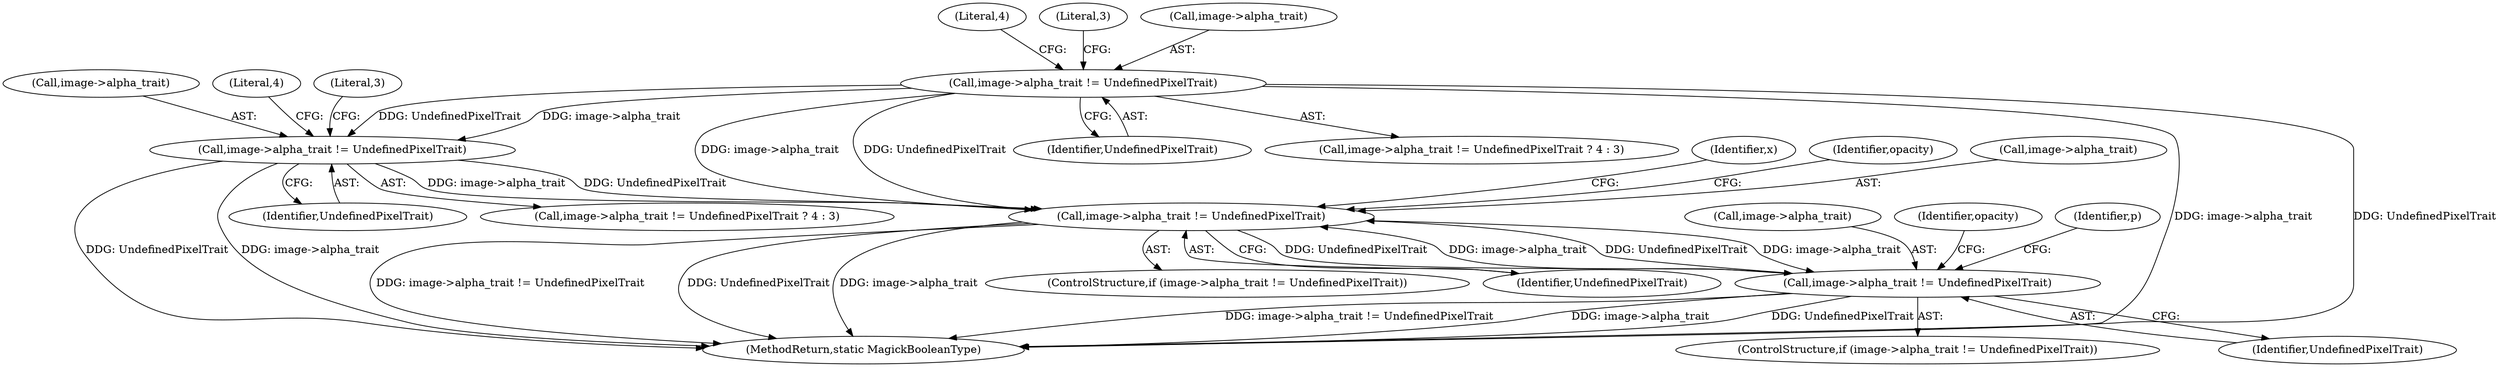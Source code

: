 digraph "0_ImageMagick_0f6fc2d5bf8f500820c3dbcf0d23ee14f2d9f734_4@pointer" {
"1000415" [label="(Call,image->alpha_trait != UndefinedPixelTrait)"];
"1000459" [label="(Call,image->alpha_trait != UndefinedPixelTrait)"];
"1001757" [label="(Call,image->alpha_trait != UndefinedPixelTrait)"];
"1001830" [label="(Call,image->alpha_trait != UndefinedPixelTrait)"];
"1000464" [label="(Literal,4)"];
"1001940" [label="(MethodReturn,static MagickBooleanType)"];
"1001756" [label="(ControlStructure,if (image->alpha_trait != UndefinedPixelTrait))"];
"1000463" [label="(Identifier,UndefinedPixelTrait)"];
"1001834" [label="(Identifier,UndefinedPixelTrait)"];
"1001793" [label="(Identifier,x)"];
"1000419" [label="(Identifier,UndefinedPixelTrait)"];
"1001831" [label="(Call,image->alpha_trait)"];
"1000420" [label="(Literal,4)"];
"1000414" [label="(Call,image->alpha_trait != UndefinedPixelTrait ? 4 : 3)"];
"1001838" [label="(Identifier,opacity)"];
"1000458" [label="(Call,image->alpha_trait != UndefinedPixelTrait ? 4 : 3)"];
"1001764" [label="(Identifier,opacity)"];
"1000415" [label="(Call,image->alpha_trait != UndefinedPixelTrait)"];
"1000421" [label="(Literal,3)"];
"1001757" [label="(Call,image->alpha_trait != UndefinedPixelTrait)"];
"1001829" [label="(ControlStructure,if (image->alpha_trait != UndefinedPixelTrait))"];
"1000416" [label="(Call,image->alpha_trait)"];
"1001758" [label="(Call,image->alpha_trait)"];
"1001846" [label="(Identifier,p)"];
"1001761" [label="(Identifier,UndefinedPixelTrait)"];
"1000465" [label="(Literal,3)"];
"1001830" [label="(Call,image->alpha_trait != UndefinedPixelTrait)"];
"1000459" [label="(Call,image->alpha_trait != UndefinedPixelTrait)"];
"1000460" [label="(Call,image->alpha_trait)"];
"1000415" -> "1000414"  [label="AST: "];
"1000415" -> "1000419"  [label="CFG: "];
"1000416" -> "1000415"  [label="AST: "];
"1000419" -> "1000415"  [label="AST: "];
"1000420" -> "1000415"  [label="CFG: "];
"1000421" -> "1000415"  [label="CFG: "];
"1000415" -> "1001940"  [label="DDG: image->alpha_trait"];
"1000415" -> "1001940"  [label="DDG: UndefinedPixelTrait"];
"1000415" -> "1000459"  [label="DDG: image->alpha_trait"];
"1000415" -> "1000459"  [label="DDG: UndefinedPixelTrait"];
"1000415" -> "1001757"  [label="DDG: image->alpha_trait"];
"1000415" -> "1001757"  [label="DDG: UndefinedPixelTrait"];
"1000459" -> "1000458"  [label="AST: "];
"1000459" -> "1000463"  [label="CFG: "];
"1000460" -> "1000459"  [label="AST: "];
"1000463" -> "1000459"  [label="AST: "];
"1000464" -> "1000459"  [label="CFG: "];
"1000465" -> "1000459"  [label="CFG: "];
"1000459" -> "1001940"  [label="DDG: image->alpha_trait"];
"1000459" -> "1001940"  [label="DDG: UndefinedPixelTrait"];
"1000459" -> "1001757"  [label="DDG: image->alpha_trait"];
"1000459" -> "1001757"  [label="DDG: UndefinedPixelTrait"];
"1001757" -> "1001756"  [label="AST: "];
"1001757" -> "1001761"  [label="CFG: "];
"1001758" -> "1001757"  [label="AST: "];
"1001761" -> "1001757"  [label="AST: "];
"1001764" -> "1001757"  [label="CFG: "];
"1001793" -> "1001757"  [label="CFG: "];
"1001757" -> "1001940"  [label="DDG: image->alpha_trait"];
"1001757" -> "1001940"  [label="DDG: image->alpha_trait != UndefinedPixelTrait"];
"1001757" -> "1001940"  [label="DDG: UndefinedPixelTrait"];
"1001830" -> "1001757"  [label="DDG: image->alpha_trait"];
"1001830" -> "1001757"  [label="DDG: UndefinedPixelTrait"];
"1001757" -> "1001830"  [label="DDG: image->alpha_trait"];
"1001757" -> "1001830"  [label="DDG: UndefinedPixelTrait"];
"1001830" -> "1001829"  [label="AST: "];
"1001830" -> "1001834"  [label="CFG: "];
"1001831" -> "1001830"  [label="AST: "];
"1001834" -> "1001830"  [label="AST: "];
"1001838" -> "1001830"  [label="CFG: "];
"1001846" -> "1001830"  [label="CFG: "];
"1001830" -> "1001940"  [label="DDG: image->alpha_trait != UndefinedPixelTrait"];
"1001830" -> "1001940"  [label="DDG: image->alpha_trait"];
"1001830" -> "1001940"  [label="DDG: UndefinedPixelTrait"];
}
